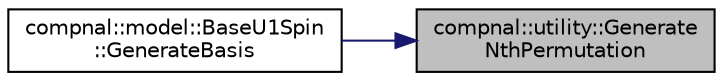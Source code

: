 digraph "compnal::utility::GenerateNthPermutation"
{
 // INTERACTIVE_SVG=YES
 // LATEX_PDF_SIZE
  edge [fontname="Helvetica",fontsize="10",labelfontname="Helvetica",labelfontsize="10"];
  node [fontname="Helvetica",fontsize="10",shape=record];
  rankdir="RL";
  Node1 [label="compnal::utility::Generate\lNthPermutation",height=0.2,width=0.4,color="black", fillcolor="grey75", style="filled", fontcolor="black",tooltip="Calculate  -th permutation of the list.   For example, all the possible permutations for {1,..."];
  Node1 -> Node2 [dir="back",color="midnightblue",fontsize="10",style="solid",fontname="Helvetica"];
  Node2 [label="compnal::model::BaseU1Spin\l::GenerateBasis",height=0.2,width=0.4,color="black", fillcolor="white", style="filled",URL="$d6/d49/classcompnal_1_1model_1_1_base_u1_spin.html#ae922d2e4aefb5457a485d6433318ed16",tooltip="Generate basis of the target Hilbert space specified by the system size , the magnitude of the spin ,..."];
}
